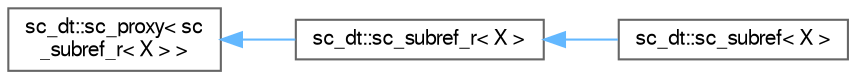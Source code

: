digraph "Graphical Class Hierarchy"
{
 // LATEX_PDF_SIZE
  bgcolor="transparent";
  edge [fontname=FreeSans,fontsize=10,labelfontname=FreeSans,labelfontsize=10];
  node [fontname=FreeSans,fontsize=10,shape=box,height=0.2,width=0.4];
  rankdir="LR";
  Node0 [id="Node000000",label="sc_dt::sc_proxy\< sc\l_subref_r\< X \> \>",height=0.2,width=0.4,color="grey40", fillcolor="white", style="filled",URL="$a01625.html",tooltip=" "];
  Node0 -> Node1 [id="edge198_Node000000_Node000001",dir="back",color="steelblue1",style="solid",tooltip=" "];
  Node1 [id="Node000001",label="sc_dt::sc_subref_r\< X \>",height=0.2,width=0.4,color="grey40", fillcolor="white", style="filled",URL="$a01577.html",tooltip=" "];
  Node1 -> Node2 [id="edge199_Node000001_Node000002",dir="back",color="steelblue1",style="solid",tooltip=" "];
  Node2 [id="Node000002",label="sc_dt::sc_subref\< X \>",height=0.2,width=0.4,color="grey40", fillcolor="white", style="filled",URL="$a01581.html",tooltip=" "];
}
